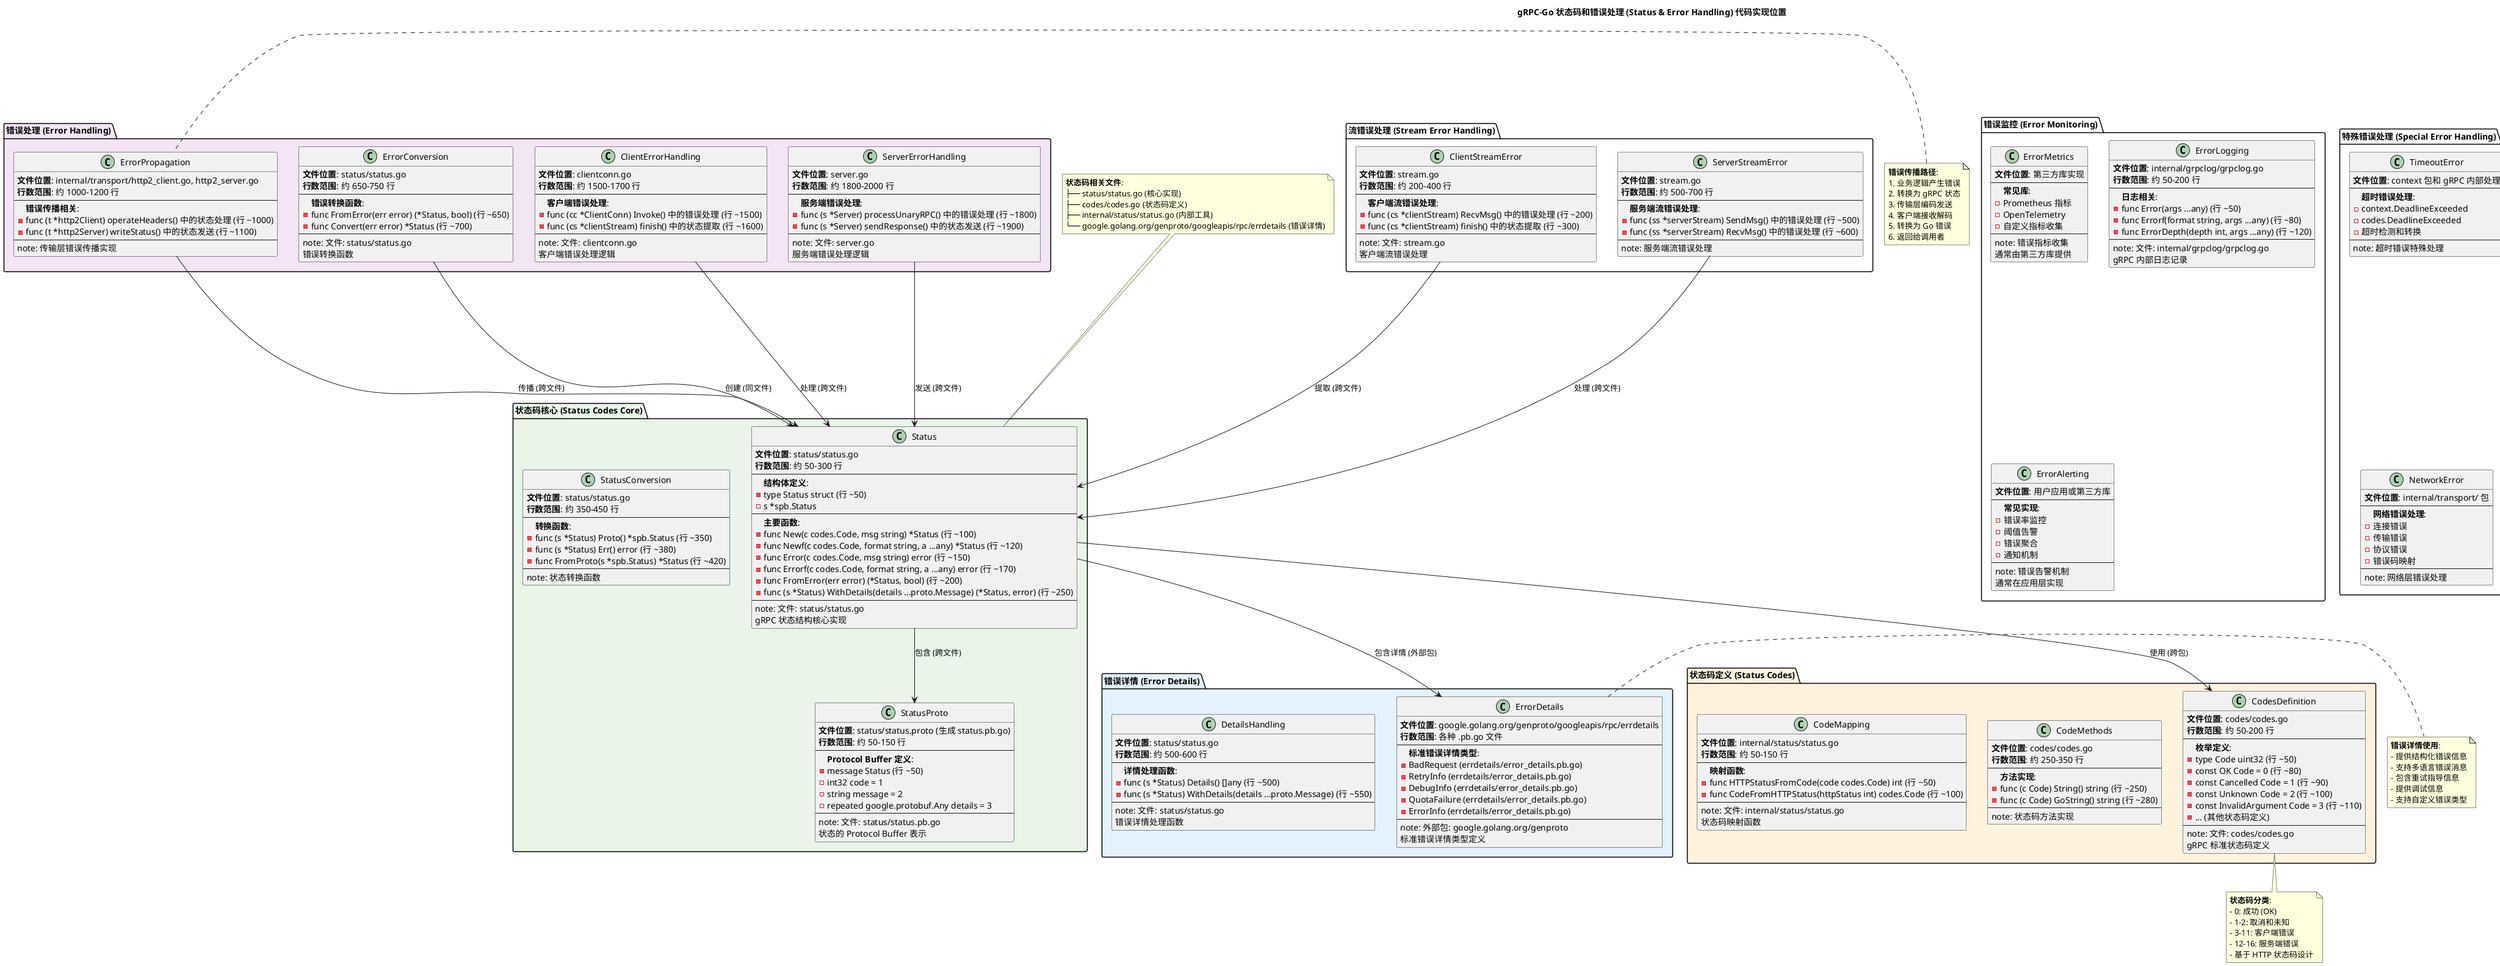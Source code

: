 @startuml 状态码和错误处理代码位置图

!define RECTANGLE class

title gRPC-Go 状态码和错误处理 (Status & Error Handling) 代码实现位置

' 定义颜色主题
!define STATUS_COLOR #E8F5E8
!define CODES_COLOR #FFF3E0
!define ERROR_COLOR #F3E5F5
!define DETAILS_COLOR #E3F2FD

package "状态码核心 (Status Codes Core)" STATUS_COLOR {
    RECTANGLE Status {
        **文件位置**: status/status.go
        **行数范围**: 约 50-300 行
        --
        **结构体定义**:
        - type Status struct (行 ~50)
        - s *spb.Status
        --
        **主要函数**:
        - func New(c codes.Code, msg string) *Status (行 ~100)
        - func Newf(c codes.Code, format string, a ...any) *Status (行 ~120)
        - func Error(c codes.Code, msg string) error (行 ~150)
        - func Errorf(c codes.Code, format string, a ...any) error (行 ~170)
        - func FromError(err error) (*Status, bool) (行 ~200)
        - func (s *Status) WithDetails(details ...proto.Message) (*Status, error) (行 ~250)
        --
        note: 文件: status/status.go\ngRPC 状态结构核心实现
    }
    
    RECTANGLE StatusProto {
        **文件位置**: status/status.proto (生成 status.pb.go)
        **行数范围**: 约 50-150 行
        --
        **Protocol Buffer 定义**:
        - message Status (行 ~50)
        - int32 code = 1
        - string message = 2
        - repeated google.protobuf.Any details = 3
        --
        note: 文件: status/status.pb.go\n状态的 Protocol Buffer 表示
    }
    
    RECTANGLE StatusConversion {
        **文件位置**: status/status.go
        **行数范围**: 约 350-450 行
        --
        **转换函数**:
        - func (s *Status) Proto() *spb.Status (行 ~350)
        - func (s *Status) Err() error (行 ~380)
        - func FromProto(s *spb.Status) *Status (行 ~420)
        --
        note: 状态转换函数
    }
}

package "状态码定义 (Status Codes)" CODES_COLOR {
    RECTANGLE CodesDefinition {
        **文件位置**: codes/codes.go
        **行数范围**: 约 50-200 行
        --
        **枚举定义**:
        - type Code uint32 (行 ~50)
        - const OK Code = 0 (行 ~80)
        - const Cancelled Code = 1 (行 ~90)
        - const Unknown Code = 2 (行 ~100)
        - const InvalidArgument Code = 3 (行 ~110)
        - ... (其他状态码定义)
        --
        note: 文件: codes/codes.go\ngRPC 标准状态码定义
    }
    
    RECTANGLE CodeMethods {
        **文件位置**: codes/codes.go
        **行数范围**: 约 250-350 行
        --
        **方法实现**:
        - func (c Code) String() string (行 ~250)
        - func (c Code) GoString() string (行 ~280)
        --
        note: 状态码方法实现
    }
    
    RECTANGLE CodeMapping {
        **文件位置**: internal/status/status.go
        **行数范围**: 约 50-150 行
        --
        **映射函数**:
        - func HTTPStatusFromCode(code codes.Code) int (行 ~50)
        - func CodeFromHTTPStatus(httpStatus int) codes.Code (行 ~100)
        --
        note: 文件: internal/status/status.go\n状态码映射函数
    }
}

package "错误详情 (Error Details)" DETAILS_COLOR {
    RECTANGLE ErrorDetails {
        **文件位置**: google.golang.org/genproto/googleapis/rpc/errdetails
        **行数范围**: 各种 .pb.go 文件
        --
        **标准错误详情类型**:
        - BadRequest (errdetails/error_details.pb.go)
        - RetryInfo (errdetails/error_details.pb.go)
        - DebugInfo (errdetails/error_details.pb.go)
        - QuotaFailure (errdetails/error_details.pb.go)
        - ErrorInfo (errdetails/error_details.pb.go)
        --
        note: 外部包: google.golang.org/genproto\n标准错误详情类型定义
    }
    
    RECTANGLE DetailsHandling {
        **文件位置**: status/status.go
        **行数范围**: 约 500-600 行
        --
        **详情处理函数**:
        - func (s *Status) Details() []any (行 ~500)
        - func (s *Status) WithDetails(details ...proto.Message) (行 ~550)
        --
        note: 文件: status/status.go\n错误详情处理函数
    }
}

package "错误处理 (Error Handling)" ERROR_COLOR {
    RECTANGLE ErrorConversion {
        **文件位置**: status/status.go
        **行数范围**: 约 650-750 行
        --
        **错误转换函数**:
        - func FromError(err error) (*Status, bool) (行 ~650)
        - func Convert(err error) *Status (行 ~700)
        --
        note: 文件: status/status.go\n错误转换函数
    }
    
    RECTANGLE ErrorPropagation {
        **文件位置**: internal/transport/http2_client.go, http2_server.go
        **行数范围**: 约 1000-1200 行
        --
        **错误传播相关**:
        - func (t *http2Client) operateHeaders() 中的状态处理 (行 ~1000)
        - func (t *http2Server) writeStatus() 中的状态发送 (行 ~1100)
        --
        note: 传输层错误传播实现
    }
    
    RECTANGLE ClientErrorHandling {
        **文件位置**: clientconn.go
        **行数范围**: 约 1500-1700 行
        --
        **客户端错误处理**:
        - func (cc *ClientConn) Invoke() 中的错误处理 (行 ~1500)
        - func (cs *clientStream) finish() 中的状态提取 (行 ~1600)
        --
        note: 文件: clientconn.go\n客户端错误处理逻辑
    }
    
    RECTANGLE ServerErrorHandling {
        **文件位置**: server.go
        **行数范围**: 约 1800-2000 行
        --
        **服务端错误处理**:
        - func (s *Server) processUnaryRPC() 中的错误处理 (行 ~1800)
        - func (s *Server) sendResponse() 中的状态发送 (行 ~1900)
        --
        note: 文件: server.go\n服务端错误处理逻辑
    }
}

package "流错误处理 (Stream Error Handling)" {
    RECTANGLE ClientStreamError {
        **文件位置**: stream.go
        **行数范围**: 约 200-400 行
        --
        **客户端流错误处理**:
        - func (cs *clientStream) RecvMsg() 中的错误处理 (行 ~200)
        - func (cs *clientStream) finish() 中的状态提取 (行 ~300)
        --
        note: 文件: stream.go\n客户端流错误处理
    }
    
    RECTANGLE ServerStreamError {
        **文件位置**: stream.go
        **行数范围**: 约 500-700 行
        --
        **服务端流错误处理**:
        - func (ss *serverStream) SendMsg() 中的错误处理 (行 ~500)
        - func (ss *serverStream) RecvMsg() 中的错误处理 (行 ~600)
        --
        note: 服务端流错误处理
    }
}

package "拦截器错误处理 (Interceptor Error Handling)" {
    RECTANGLE ErrorInterceptor {
        **文件位置**: examples/features/errors/client/main.go
        **行数范围**: 约 50-150 行
        --
        **示例实现**:
        - func errorUnaryInterceptor() (行 ~50)
        - func errorStreamInterceptor() (行 ~100)
        --
        note: 文件: examples/features/errors/\n错误处理拦截器示例
    }
    
    RECTANGLE ErrorRecovery {
        **文件位置**: 第三方库或用户实现
        --
        **常见实现**:
        - Panic 恢复
        - 错误重试
        - 降级处理
        - 错误转换
        --
        note: 错误恢复机制\n通常由用户或第三方库实现
    }
}

package "错误监控 (Error Monitoring)" {
    RECTANGLE ErrorMetrics {
        **文件位置**: 第三方库实现
        --
        **常见库**:
        - Prometheus 指标
        - OpenTelemetry
        - 自定义指标收集
        --
        note: 错误指标收集\n通常由第三方库提供
    }
    
    RECTANGLE ErrorLogging {
        **文件位置**: internal/grpclog/grpclog.go
        **行数范围**: 约 50-200 行
        --
        **日志相关**:
        - func Error(args ...any) (行 ~50)
        - func Errorf(format string, args ...any) (行 ~80)
        - func ErrorDepth(depth int, args ...any) (行 ~120)
        --
        note: 文件: internal/grpclog/grpclog.go\ngRPC 内部日志记录
    }
    
    RECTANGLE ErrorAlerting {
        **文件位置**: 用户应用或第三方库
        --
        **常见实现**:
        - 错误率监控
        - 阈值告警
        - 错误聚合
        - 通知机制
        --
        note: 错误告警机制\n通常在应用层实现
    }
}

package "特殊错误处理 (Special Error Handling)" {
    RECTANGLE TimeoutError {
        **文件位置**: context 包和 gRPC 内部处理
        --
        **超时错误处理**:
        - context.DeadlineExceeded
        - codes.DeadlineExceeded
        - 超时检测和转换
        --
        note: 超时错误特殊处理
    }
    
    RECTANGLE CancellationError {
        **文件位置**: context 包和 gRPC 内部处理
        --
        **取消错误处理**:
        - context.Canceled
        - codes.Cancelled
        - 取消信号传播
        --
        note: 取消错误特殊处理
    }
    
    RECTANGLE NetworkError {
        **文件位置**: internal/transport/ 包
        --
        **网络错误处理**:
        - 连接错误
        - 传输错误
        - 协议错误
        - 错误码映射
        --
        note: 网络层错误处理
    }
}

' 定义关系和文件依赖
Status --> StatusProto : 包含 (跨文件)
Status --> CodesDefinition : 使用 (跨包)
Status --> ErrorDetails : 包含详情 (外部包)

ErrorConversion --> Status : 创建 (同文件)
ClientErrorHandling --> Status : 处理 (跨文件)
ServerErrorHandling --> Status : 发送 (跨文件)

ClientStreamError --> Status : 提取 (跨文件)
ServerStreamError --> Status : 处理 (跨文件)

ErrorPropagation --> Status : 传播 (跨文件)

' 文件结构注释
note top of Status
  **状态码相关文件**:
  ├── status/status.go (核心实现)
  ├── codes/codes.go (状态码定义)
  ├── internal/status/status.go (内部工具)
  └── google.golang.org/genproto/googleapis/rpc/errdetails (错误详情)
end note

note bottom of CodesDefinition
  **状态码分类**:
  - 0: 成功 (OK)
  - 1-2: 取消和未知
  - 3-11: 客户端错误
  - 12-16: 服务端错误
  - 基于 HTTP 状态码设计
end note

note right of ErrorDetails
  **错误详情使用**:
  - 提供结构化错误信息
  - 支持多语言错误消息
  - 包含重试指导信息
  - 提供调试信息
  - 支持自定义错误类型
end note

note left of ErrorPropagation
  **错误传播路径**:
  1. 业务逻辑产生错误
  2. 转换为 gRPC 状态
  3. 传输层编码发送
  4. 客户端接收解码
  5. 转换为 Go 错误
  6. 返回给调用者
end note

' 错误处理流程注释
note as N1
  **错误处理流程**:
  
  **服务端错误创建**:
  ```go
  st := status.New(codes.InvalidArgument, "invalid input")
  st, _ = st.WithDetails(&errdetails.BadRequest{...})
  return st.Err()
  ```
  
  **客户端错误处理**:
  ```go
  if st, ok := status.FromError(err); ok {
      switch st.Code() {
      case codes.InvalidArgument:
          // 处理参数错误
      case codes.NotFound:
          // 处理未找到错误
      }
  }
  ```
  
  **错误详情提取**:
  ```go
  for _, detail := range st.Details() {
      if badReq, ok := detail.(*errdetails.BadRequest); ok {
          // 处理验证错误详情
      }
  }
  ```
end note

@enduml
